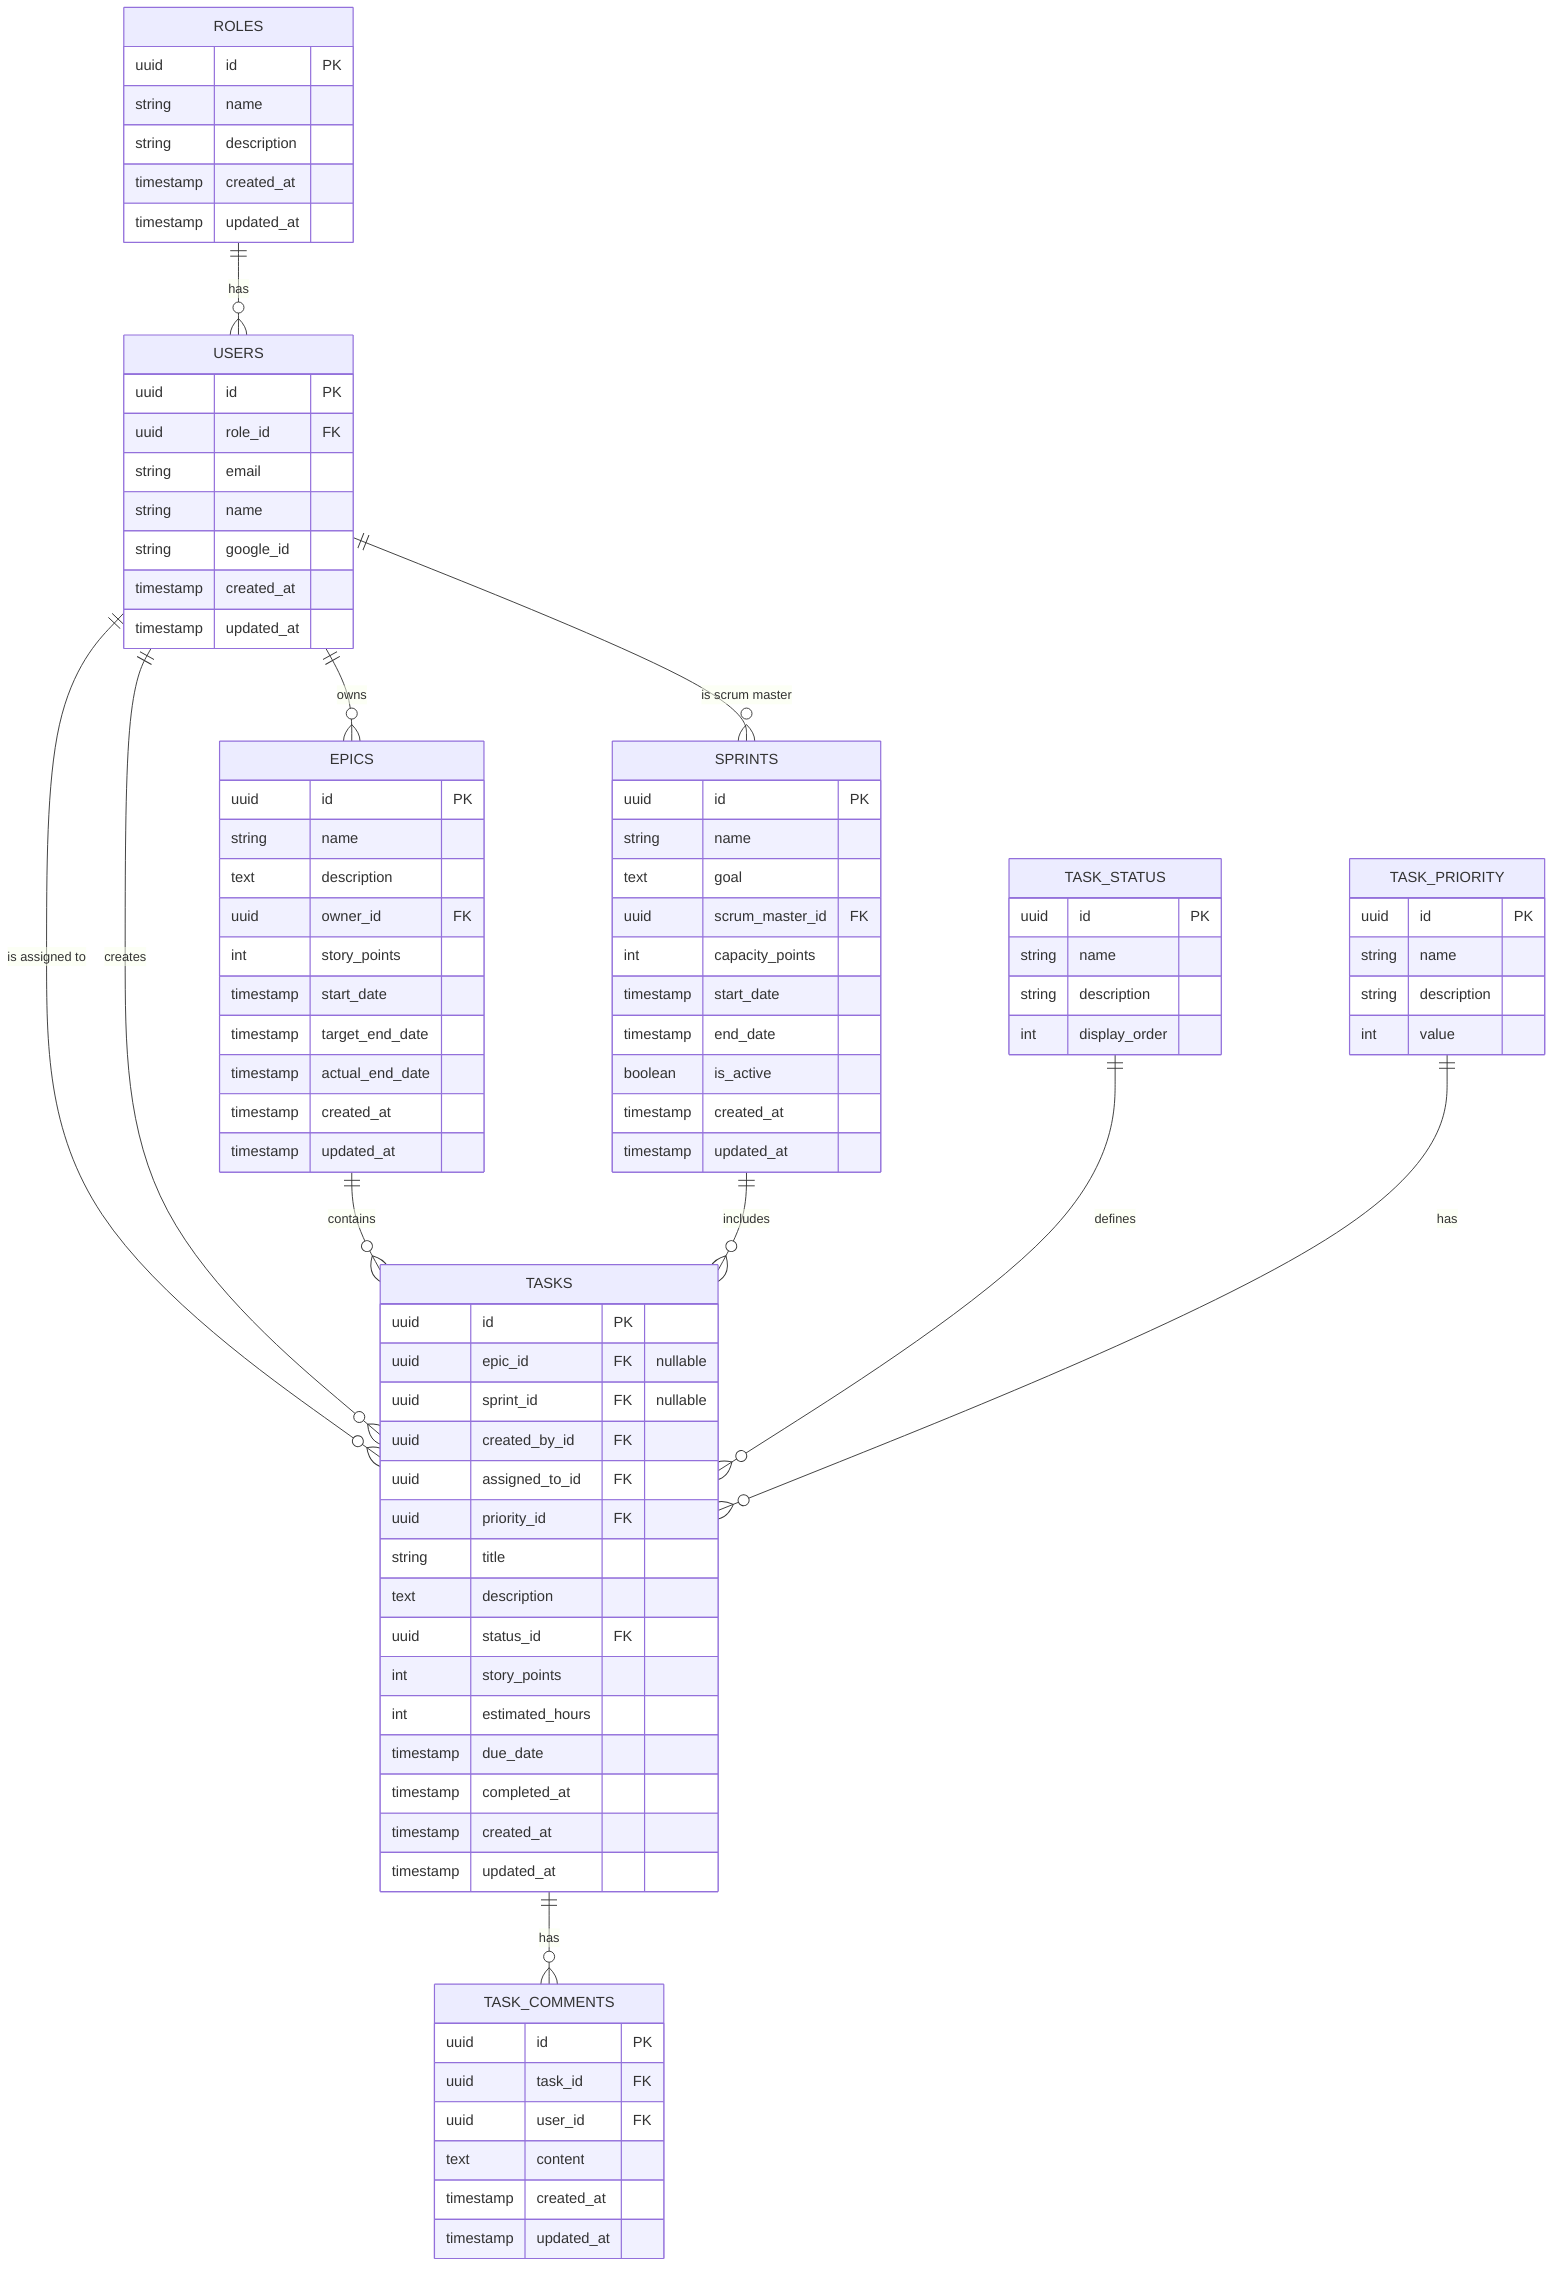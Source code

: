 erDiagram
    ROLES ||--o{ USERS : "has"
    USERS ||--o{ TASKS : "is assigned to"
    USERS ||--o{ TASKS : "creates"
    USERS ||--o{ EPICS : "owns"
    USERS ||--o{ SPRINTS : "is scrum master"
    EPICS ||--o{ TASKS : "contains"
    SPRINTS ||--o{ TASKS : "includes"
    TASKS ||--o{ TASK_COMMENTS : "has"
    TASK_STATUS ||--o{ TASKS : "defines"
    TASK_PRIORITY ||--o{ TASKS : "has"
    
    ROLES {
        uuid id PK
        string name
        string description
        timestamp created_at
        timestamp updated_at
    }
    
    USERS {
        uuid id PK
        uuid role_id FK
        string email
        string name
        string google_id
        timestamp created_at
        timestamp updated_at
    }
    
    EPICS {
        uuid id PK
        string name
        text description
        uuid owner_id FK
        int story_points
        timestamp start_date
        timestamp target_end_date
        timestamp actual_end_date
        timestamp created_at
        timestamp updated_at
    }
    
    SPRINTS {
        uuid id PK
        string name
        text goal
        uuid scrum_master_id FK
        int capacity_points
        timestamp start_date
        timestamp end_date
        boolean is_active
        timestamp created_at
        timestamp updated_at
    }
    
    TASKS {
        uuid id PK
        uuid epic_id FK "nullable"
        uuid sprint_id FK "nullable" 
        uuid created_by_id FK
        uuid assigned_to_id FK
        uuid priority_id FK
        string title
        text description
        uuid status_id FK
        int story_points
        int estimated_hours
        timestamp due_date
        timestamp completed_at
        timestamp created_at
        timestamp updated_at
    }
    
    TASK_STATUS {
        uuid id PK
        string name
        string description
        int display_order
    }
    
    TASK_PRIORITY {
        uuid id PK
        string name
        string description
        int value
    }
    
    TASK_COMMENTS {
        uuid id PK
        uuid task_id FK
        uuid user_id FK
        text content
        timestamp created_at
        timestamp updated_at
    }
